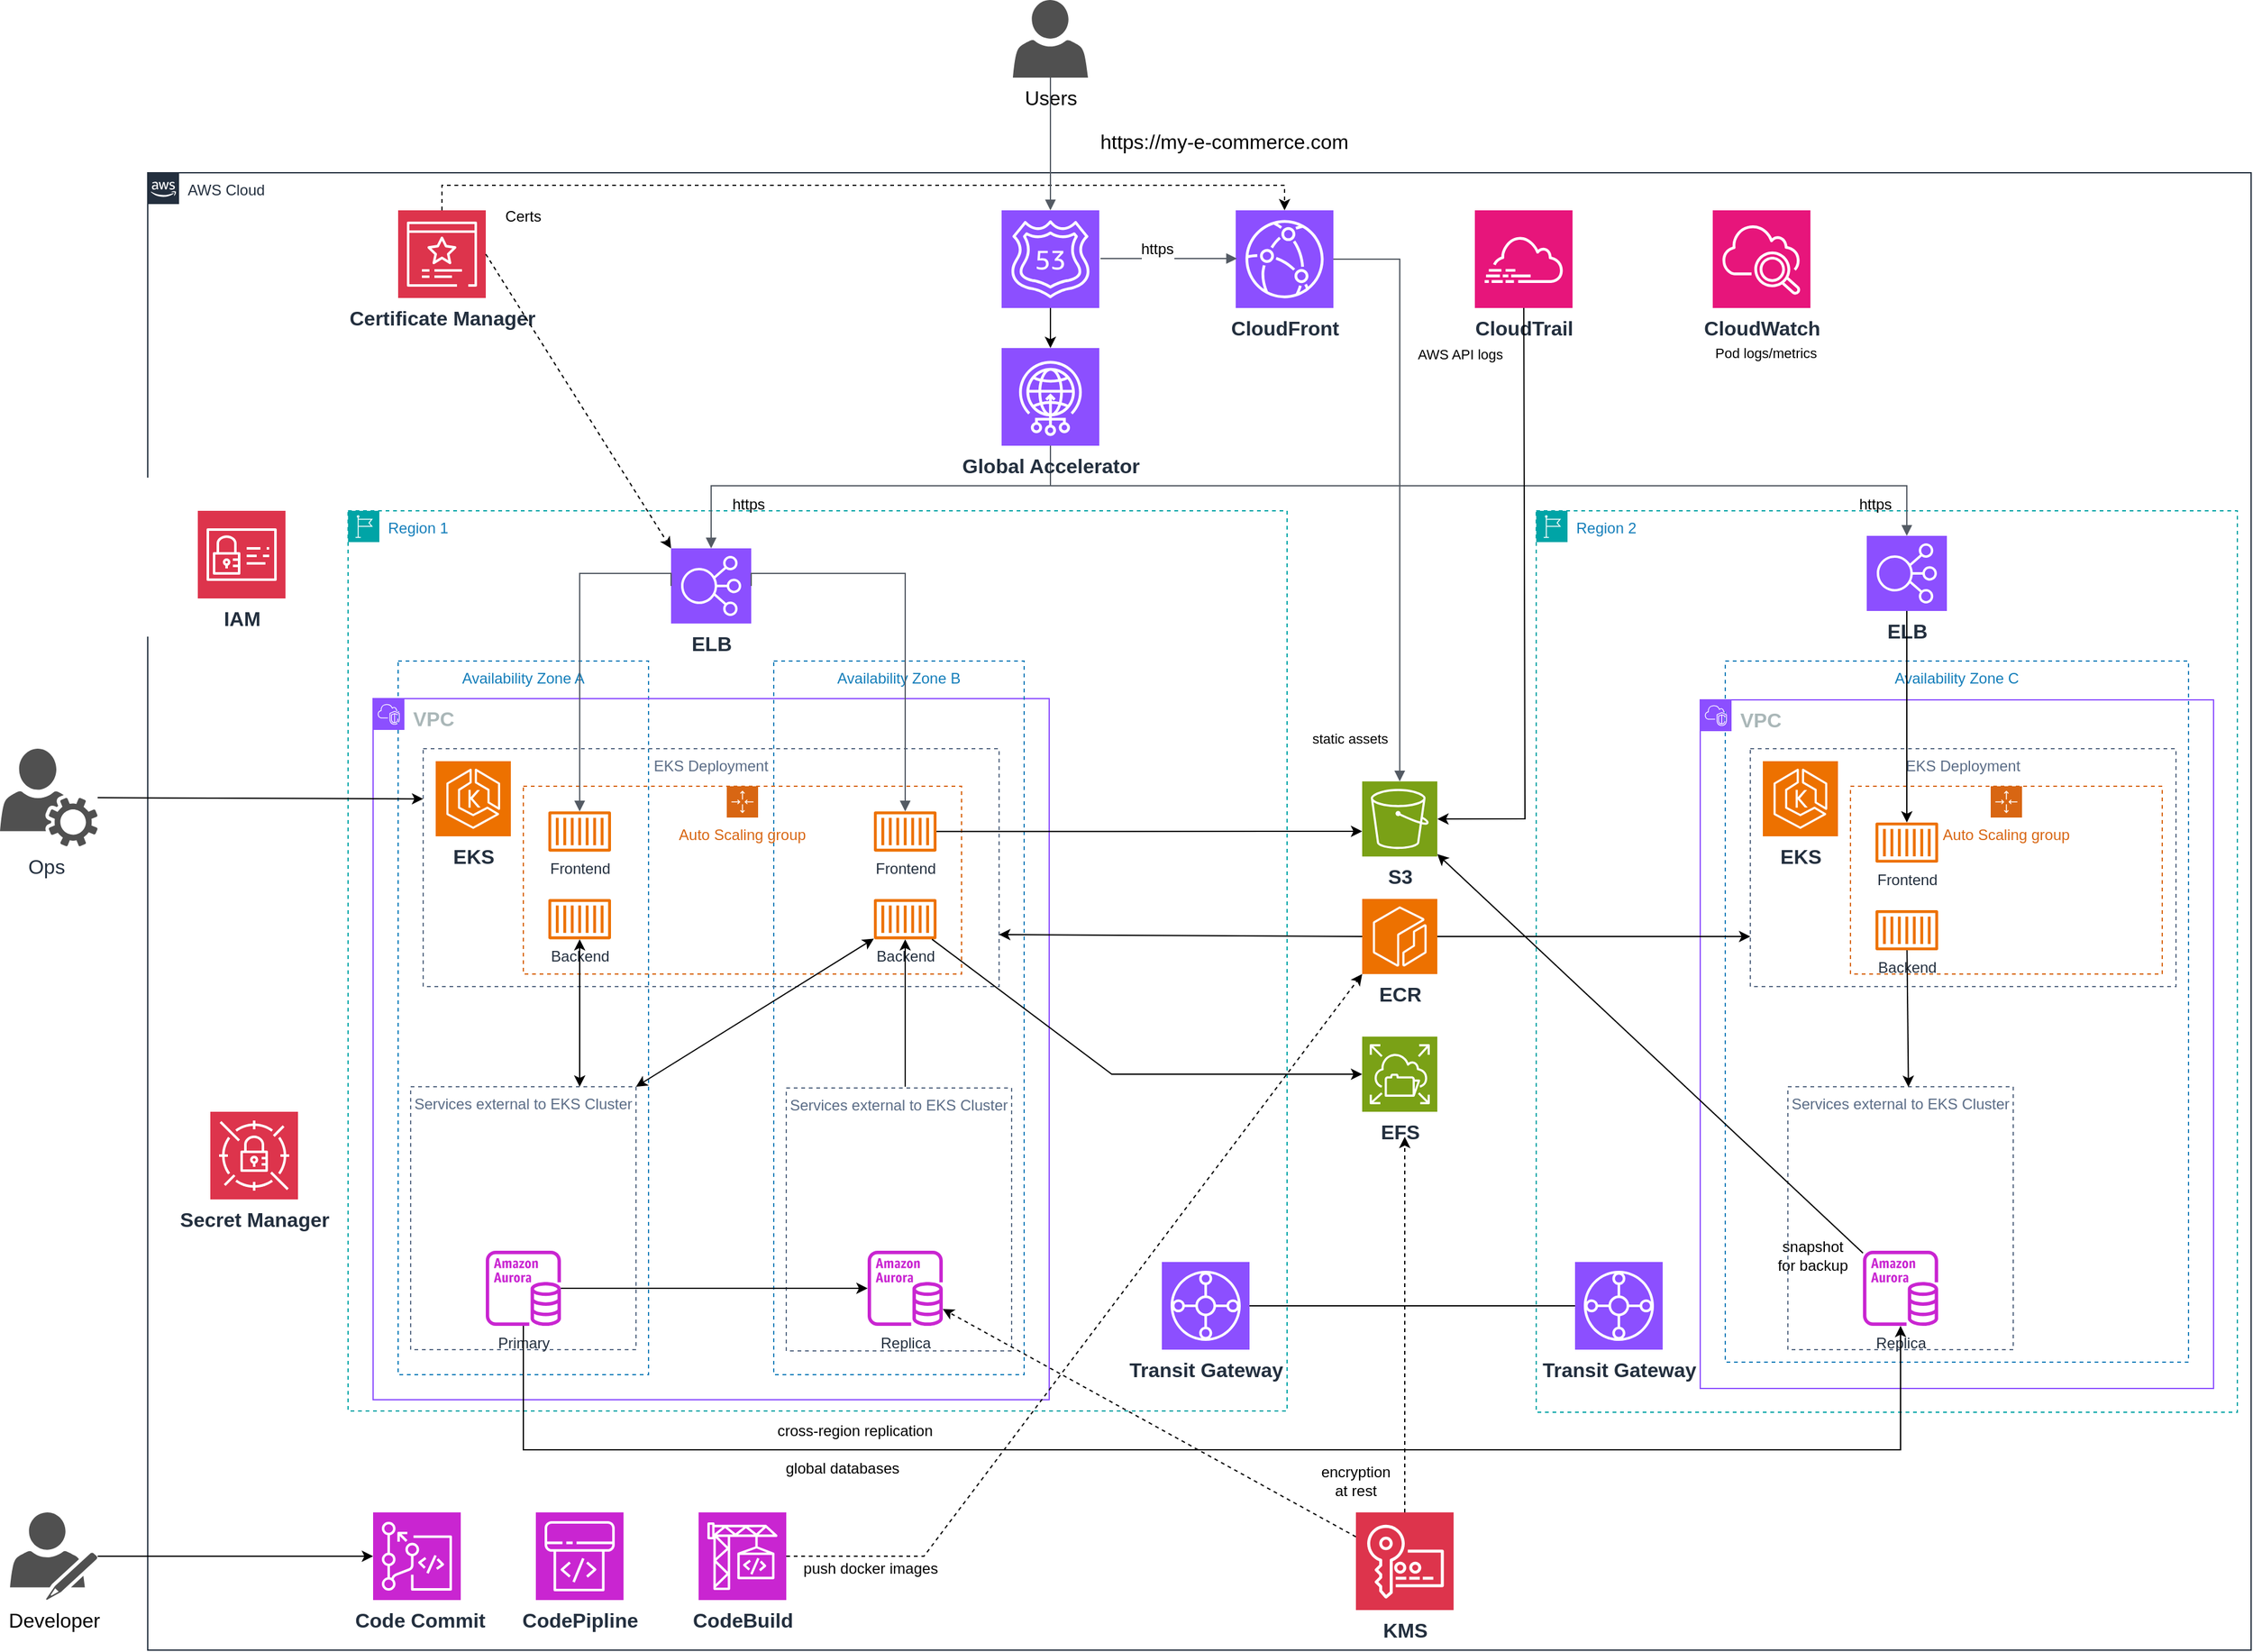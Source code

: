 <mxfile version="24.0.8" type="github">
  <diagram name="Page-1" id="U_VyFC0IIoApVUYbYKKy">
    <mxGraphModel dx="2021" dy="1869" grid="1" gridSize="10" guides="1" tooltips="1" connect="1" arrows="1" fold="1" page="1" pageScale="1" pageWidth="827" pageHeight="1169" math="0" shadow="0">
      <root>
        <mxCell id="0" />
        <mxCell id="1" parent="0" />
        <mxCell id="fe5Qr-7gx4YsJ2lYXN1b-1" value="AWS Cloud" style="points=[[0,0],[0.25,0],[0.5,0],[0.75,0],[1,0],[1,0.25],[1,0.5],[1,0.75],[1,1],[0.75,1],[0.5,1],[0.25,1],[0,1],[0,0.75],[0,0.5],[0,0.25]];outlineConnect=0;gradientColor=none;html=1;whiteSpace=wrap;fontSize=12;fontStyle=0;container=1;pointerEvents=0;collapsible=0;recursiveResize=0;shape=mxgraph.aws4.group;grIcon=mxgraph.aws4.group_aws_cloud_alt;strokeColor=#232F3E;fillColor=none;verticalAlign=top;align=left;spacingLeft=30;fontColor=#232F3E;dashed=0;" vertex="1" parent="1">
          <mxGeometry x="-100" y="-70" width="1680" height="1180" as="geometry" />
        </mxCell>
        <mxCell id="fe5Qr-7gx4YsJ2lYXN1b-2" value="&lt;font style=&quot;font-size: 16px;&quot;&gt;&lt;b&gt;IAM&lt;/b&gt;&lt;/font&gt;" style="sketch=0;points=[[0,0,0],[0.25,0,0],[0.5,0,0],[0.75,0,0],[1,0,0],[0,1,0],[0.25,1,0],[0.5,1,0],[0.75,1,0],[1,1,0],[0,0.25,0],[0,0.5,0],[0,0.75,0],[1,0.25,0],[1,0.5,0],[1,0.75,0]];outlineConnect=0;fontColor=#232F3E;fillColor=#DD344C;strokeColor=#ffffff;dashed=0;verticalLabelPosition=bottom;verticalAlign=top;align=center;html=1;fontSize=12;fontStyle=0;aspect=fixed;shape=mxgraph.aws4.resourceIcon;resIcon=mxgraph.aws4.identity_and_access_management;fontFamily=Helvetica;" vertex="1" parent="fe5Qr-7gx4YsJ2lYXN1b-1">
          <mxGeometry x="40" y="270" width="70" height="70" as="geometry" />
        </mxCell>
        <mxCell id="fe5Qr-7gx4YsJ2lYXN1b-3" value="Region 2" style="points=[[0,0],[0.25,0],[0.5,0],[0.75,0],[1,0],[1,0.25],[1,0.5],[1,0.75],[1,1],[0.75,1],[0.5,1],[0.25,1],[0,1],[0,0.75],[0,0.5],[0,0.25]];outlineConnect=0;gradientColor=none;html=1;whiteSpace=wrap;fontSize=12;fontStyle=0;container=1;pointerEvents=0;collapsible=0;recursiveResize=0;shape=mxgraph.aws4.group;grIcon=mxgraph.aws4.group_region;strokeColor=#00A4A6;fillColor=none;verticalAlign=top;align=left;spacingLeft=30;fontColor=#147EBA;dashed=1;" vertex="1" parent="fe5Qr-7gx4YsJ2lYXN1b-1">
          <mxGeometry x="1109" y="270" width="560" height="720" as="geometry" />
        </mxCell>
        <mxCell id="fe5Qr-7gx4YsJ2lYXN1b-4" value="&lt;font style=&quot;font-size: 16px;&quot;&gt;&lt;b&gt;ELB&lt;/b&gt;&lt;/font&gt;" style="sketch=0;points=[[0,0,0],[0.25,0,0],[0.5,0,0],[0.75,0,0],[1,0,0],[0,1,0],[0.25,1,0],[0.5,1,0],[0.75,1,0],[1,1,0],[0,0.25,0],[0,0.5,0],[0,0.75,0],[1,0.25,0],[1,0.5,0],[1,0.75,0]];outlineConnect=0;fontColor=#232F3E;fillColor=#8C4FFF;strokeColor=#ffffff;dashed=0;verticalLabelPosition=bottom;verticalAlign=top;align=center;html=1;fontSize=12;fontStyle=0;aspect=fixed;shape=mxgraph.aws4.resourceIcon;resIcon=mxgraph.aws4.elastic_load_balancing;" vertex="1" parent="fe5Qr-7gx4YsJ2lYXN1b-3">
          <mxGeometry x="264" y="20" width="64" height="60" as="geometry" />
        </mxCell>
        <mxCell id="fe5Qr-7gx4YsJ2lYXN1b-5" value="Availability Zone C" style="fillColor=none;strokeColor=#147EBA;dashed=1;verticalAlign=top;fontStyle=0;fontColor=#147EBA;whiteSpace=wrap;html=1;" vertex="1" parent="fe5Qr-7gx4YsJ2lYXN1b-3">
          <mxGeometry x="151" y="120" width="370" height="560" as="geometry" />
        </mxCell>
        <mxCell id="fe5Qr-7gx4YsJ2lYXN1b-6" value="&lt;font style=&quot;font-size: 16px;&quot;&gt;&lt;b&gt;VPC&lt;/b&gt;&lt;/font&gt;" style="points=[[0,0],[0.25,0],[0.5,0],[0.75,0],[1,0],[1,0.25],[1,0.5],[1,0.75],[1,1],[0.75,1],[0.5,1],[0.25,1],[0,1],[0,0.75],[0,0.5],[0,0.25]];outlineConnect=0;gradientColor=none;html=1;whiteSpace=wrap;fontSize=12;fontStyle=0;container=1;pointerEvents=0;collapsible=0;recursiveResize=0;shape=mxgraph.aws4.group;grIcon=mxgraph.aws4.group_vpc2;strokeColor=#8C4FFF;fillColor=none;verticalAlign=top;align=left;spacingLeft=30;fontColor=#AAB7B8;dashed=0;" vertex="1" parent="fe5Qr-7gx4YsJ2lYXN1b-3">
          <mxGeometry x="131" y="151" width="410" height="550" as="geometry" />
        </mxCell>
        <mxCell id="fe5Qr-7gx4YsJ2lYXN1b-7" value="EKS Deployment" style="fillColor=none;strokeColor=#5A6C86;dashed=1;verticalAlign=top;fontStyle=0;fontColor=#5A6C86;whiteSpace=wrap;html=1;" vertex="1" parent="fe5Qr-7gx4YsJ2lYXN1b-6">
          <mxGeometry x="40" y="39" width="340" height="190" as="geometry" />
        </mxCell>
        <mxCell id="fe5Qr-7gx4YsJ2lYXN1b-8" value="Frontend" style="sketch=0;outlineConnect=0;fontColor=#232F3E;gradientColor=none;fillColor=#ED7100;strokeColor=none;dashed=0;verticalLabelPosition=bottom;verticalAlign=top;align=center;html=1;fontSize=12;fontStyle=0;aspect=fixed;pointerEvents=1;shape=mxgraph.aws4.container_1;" vertex="1" parent="fe5Qr-7gx4YsJ2lYXN1b-6">
          <mxGeometry x="140" y="97.86" width="50" height="32.29" as="geometry" />
        </mxCell>
        <mxCell id="fe5Qr-7gx4YsJ2lYXN1b-9" value="Backend" style="sketch=0;outlineConnect=0;fontColor=#232F3E;gradientColor=none;fillColor=#ED7100;strokeColor=none;dashed=0;verticalLabelPosition=bottom;verticalAlign=top;align=center;html=1;fontSize=12;fontStyle=0;aspect=fixed;pointerEvents=1;shape=mxgraph.aws4.container_1;" vertex="1" parent="fe5Qr-7gx4YsJ2lYXN1b-6">
          <mxGeometry x="140" y="167.86" width="50" height="32.29" as="geometry" />
        </mxCell>
        <mxCell id="fe5Qr-7gx4YsJ2lYXN1b-10" value="Auto Scaling group" style="points=[[0,0],[0.25,0],[0.5,0],[0.75,0],[1,0],[1,0.25],[1,0.5],[1,0.75],[1,1],[0.75,1],[0.5,1],[0.25,1],[0,1],[0,0.75],[0,0.5],[0,0.25]];outlineConnect=0;gradientColor=none;html=1;whiteSpace=wrap;fontSize=12;fontStyle=0;container=1;pointerEvents=0;collapsible=0;recursiveResize=0;shape=mxgraph.aws4.groupCenter;grIcon=mxgraph.aws4.group_auto_scaling_group;grStroke=1;strokeColor=#D86613;fillColor=none;verticalAlign=top;align=center;fontColor=#D86613;dashed=1;spacingTop=25;" vertex="1" parent="fe5Qr-7gx4YsJ2lYXN1b-3">
          <mxGeometry x="251" y="220" width="249" height="150" as="geometry" />
        </mxCell>
        <mxCell id="fe5Qr-7gx4YsJ2lYXN1b-11" value="snapshot for backup" style="text;html=1;align=center;verticalAlign=middle;whiteSpace=wrap;rounded=0;" vertex="1" parent="fe5Qr-7gx4YsJ2lYXN1b-3">
          <mxGeometry x="191" y="580" width="60" height="30" as="geometry" />
        </mxCell>
        <mxCell id="fe5Qr-7gx4YsJ2lYXN1b-12" value="Services external to EKS Cluster" style="fillColor=none;strokeColor=#5A6C86;dashed=1;verticalAlign=top;fontStyle=0;fontColor=#5A6C86;whiteSpace=wrap;html=1;" vertex="1" parent="fe5Qr-7gx4YsJ2lYXN1b-3">
          <mxGeometry x="201" y="460" width="180" height="210" as="geometry" />
        </mxCell>
        <mxCell id="fe5Qr-7gx4YsJ2lYXN1b-13" value="Replica" style="sketch=0;outlineConnect=0;fontColor=#232F3E;gradientColor=none;fillColor=#C925D1;strokeColor=none;dashed=0;verticalLabelPosition=bottom;verticalAlign=top;align=center;html=1;fontSize=12;fontStyle=0;aspect=fixed;pointerEvents=1;shape=mxgraph.aws4.aurora_instance;" vertex="1" parent="fe5Qr-7gx4YsJ2lYXN1b-3">
          <mxGeometry x="261" y="591" width="60" height="60" as="geometry" />
        </mxCell>
        <mxCell id="fe5Qr-7gx4YsJ2lYXN1b-15" value="&lt;font style=&quot;font-size: 16px;&quot;&gt;&lt;b&gt;EKS&lt;/b&gt;&lt;/font&gt;" style="sketch=0;points=[[0,0,0],[0.25,0,0],[0.5,0,0],[0.75,0,0],[1,0,0],[0,1,0],[0.25,1,0],[0.5,1,0],[0.75,1,0],[1,1,0],[0,0.25,0],[0,0.5,0],[0,0.75,0],[1,0.25,0],[1,0.5,0],[1,0.75,0]];outlineConnect=0;fontColor=#232F3E;fillColor=#ED7100;strokeColor=#ffffff;dashed=0;verticalLabelPosition=bottom;verticalAlign=top;align=center;html=1;fontSize=12;fontStyle=0;aspect=fixed;shape=mxgraph.aws4.resourceIcon;resIcon=mxgraph.aws4.eks;" vertex="1" parent="fe5Qr-7gx4YsJ2lYXN1b-3">
          <mxGeometry x="181" y="200" width="60" height="60" as="geometry" />
        </mxCell>
        <mxCell id="fe5Qr-7gx4YsJ2lYXN1b-16" value="" style="endArrow=classic;html=1;rounded=0;entryX=0.535;entryY=0.001;entryDx=0;entryDy=0;entryPerimeter=0;" edge="1" parent="fe5Qr-7gx4YsJ2lYXN1b-3" source="fe5Qr-7gx4YsJ2lYXN1b-9" target="fe5Qr-7gx4YsJ2lYXN1b-12">
          <mxGeometry width="50" height="50" relative="1" as="geometry">
            <mxPoint x="291" y="530" as="sourcePoint" />
            <mxPoint x="306" y="500" as="targetPoint" />
          </mxGeometry>
        </mxCell>
        <mxCell id="fe5Qr-7gx4YsJ2lYXN1b-17" value="" style="endArrow=classic;html=1;rounded=0;" edge="1" parent="fe5Qr-7gx4YsJ2lYXN1b-3" source="fe5Qr-7gx4YsJ2lYXN1b-4" target="fe5Qr-7gx4YsJ2lYXN1b-8">
          <mxGeometry width="50" height="50" relative="1" as="geometry">
            <mxPoint x="306" y="140" as="sourcePoint" />
            <mxPoint x="461" y="280" as="targetPoint" />
          </mxGeometry>
        </mxCell>
        <mxCell id="fe5Qr-7gx4YsJ2lYXN1b-18" value="&lt;font style=&quot;font-size: 16px;&quot;&gt;&lt;b&gt;Transit Gateway&lt;/b&gt;&lt;/font&gt;" style="sketch=0;points=[[0,0,0],[0.25,0,0],[0.5,0,0],[0.75,0,0],[1,0,0],[0,1,0],[0.25,1,0],[0.5,1,0],[0.75,1,0],[1,1,0],[0,0.25,0],[0,0.5,0],[0,0.75,0],[1,0.25,0],[1,0.5,0],[1,0.75,0]];outlineConnect=0;fontColor=#232F3E;fillColor=#8C4FFF;strokeColor=#ffffff;dashed=0;verticalLabelPosition=bottom;verticalAlign=top;align=center;html=1;fontSize=12;fontStyle=0;aspect=fixed;shape=mxgraph.aws4.resourceIcon;resIcon=mxgraph.aws4.transit_gateway;" vertex="1" parent="fe5Qr-7gx4YsJ2lYXN1b-3">
          <mxGeometry x="31" y="600" width="70" height="70" as="geometry" />
        </mxCell>
        <mxCell id="fe5Qr-7gx4YsJ2lYXN1b-19" value="&lt;font style=&quot;font-size: 16px;&quot;&gt;&lt;b&gt;Secret Manager&lt;/b&gt;&lt;/font&gt;" style="sketch=0;points=[[0,0,0],[0.25,0,0],[0.5,0,0],[0.75,0,0],[1,0,0],[0,1,0],[0.25,1,0],[0.5,1,0],[0.75,1,0],[1,1,0],[0,0.25,0],[0,0.5,0],[0,0.75,0],[1,0.25,0],[1,0.5,0],[1,0.75,0]];outlineConnect=0;fontColor=#232F3E;fillColor=#DD344C;strokeColor=#ffffff;dashed=0;verticalLabelPosition=bottom;verticalAlign=top;align=center;html=1;fontSize=12;fontStyle=0;aspect=fixed;shape=mxgraph.aws4.resourceIcon;resIcon=mxgraph.aws4.secrets_manager;" vertex="1" parent="fe5Qr-7gx4YsJ2lYXN1b-1">
          <mxGeometry x="50" y="750" width="70" height="70" as="geometry" />
        </mxCell>
        <mxCell id="fe5Qr-7gx4YsJ2lYXN1b-20" value="Region 1" style="points=[[0,0],[0.25,0],[0.5,0],[0.75,0],[1,0],[1,0.25],[1,0.5],[1,0.75],[1,1],[0.75,1],[0.5,1],[0.25,1],[0,1],[0,0.75],[0,0.5],[0,0.25]];outlineConnect=0;gradientColor=none;html=1;whiteSpace=wrap;fontSize=12;fontStyle=0;container=1;pointerEvents=0;collapsible=0;recursiveResize=0;shape=mxgraph.aws4.group;grIcon=mxgraph.aws4.group_region;strokeColor=#00A4A6;fillColor=none;verticalAlign=top;align=left;spacingLeft=30;fontColor=#147EBA;dashed=1;" vertex="1" parent="fe5Qr-7gx4YsJ2lYXN1b-1">
          <mxGeometry x="160" y="270" width="750" height="719" as="geometry" />
        </mxCell>
        <mxCell id="fe5Qr-7gx4YsJ2lYXN1b-21" value="Availability Zone A" style="fillColor=none;strokeColor=#147EBA;dashed=1;verticalAlign=top;fontStyle=0;fontColor=#147EBA;whiteSpace=wrap;html=1;" vertex="1" parent="fe5Qr-7gx4YsJ2lYXN1b-20">
          <mxGeometry x="40" y="120" width="200" height="570" as="geometry" />
        </mxCell>
        <mxCell id="fe5Qr-7gx4YsJ2lYXN1b-22" value="&lt;font style=&quot;font-size: 16px;&quot;&gt;&lt;b&gt;VPC&lt;/b&gt;&lt;/font&gt;" style="points=[[0,0],[0.25,0],[0.5,0],[0.75,0],[1,0],[1,0.25],[1,0.5],[1,0.75],[1,1],[0.75,1],[0.5,1],[0.25,1],[0,1],[0,0.75],[0,0.5],[0,0.25]];outlineConnect=0;gradientColor=none;html=1;whiteSpace=wrap;fontSize=12;fontStyle=0;container=1;pointerEvents=0;collapsible=0;recursiveResize=0;shape=mxgraph.aws4.group;grIcon=mxgraph.aws4.group_vpc2;strokeColor=#8C4FFF;fillColor=none;verticalAlign=top;align=left;spacingLeft=30;fontColor=#AAB7B8;dashed=0;" vertex="1" parent="fe5Qr-7gx4YsJ2lYXN1b-20">
          <mxGeometry x="20" y="150" width="540" height="560" as="geometry" />
        </mxCell>
        <mxCell id="fe5Qr-7gx4YsJ2lYXN1b-23" value="Availability Zone B" style="fillColor=none;strokeColor=#147EBA;dashed=1;verticalAlign=top;fontStyle=0;fontColor=#147EBA;whiteSpace=wrap;html=1;" vertex="1" parent="fe5Qr-7gx4YsJ2lYXN1b-22">
          <mxGeometry x="320" y="-30" width="200" height="570" as="geometry" />
        </mxCell>
        <mxCell id="fe5Qr-7gx4YsJ2lYXN1b-24" value="EKS Deployment" style="fillColor=none;strokeColor=#5A6C86;dashed=1;verticalAlign=top;fontStyle=0;fontColor=#5A6C86;whiteSpace=wrap;html=1;" vertex="1" parent="fe5Qr-7gx4YsJ2lYXN1b-22">
          <mxGeometry x="40" y="40" width="460" height="190" as="geometry" />
        </mxCell>
        <mxCell id="fe5Qr-7gx4YsJ2lYXN1b-25" value="&lt;font style=&quot;font-size: 16px;&quot;&gt;&lt;b&gt;EKS&lt;/b&gt;&lt;/font&gt;" style="sketch=0;points=[[0,0,0],[0.25,0,0],[0.5,0,0],[0.75,0,0],[1,0,0],[0,1,0],[0.25,1,0],[0.5,1,0],[0.75,1,0],[1,1,0],[0,0.25,0],[0,0.5,0],[0,0.75,0],[1,0.25,0],[1,0.5,0],[1,0.75,0]];outlineConnect=0;fontColor=#232F3E;fillColor=#ED7100;strokeColor=#ffffff;dashed=0;verticalLabelPosition=bottom;verticalAlign=top;align=center;html=1;fontSize=12;fontStyle=0;aspect=fixed;shape=mxgraph.aws4.resourceIcon;resIcon=mxgraph.aws4.eks;" vertex="1" parent="fe5Qr-7gx4YsJ2lYXN1b-22">
          <mxGeometry x="50" y="50" width="60" height="60" as="geometry" />
        </mxCell>
        <mxCell id="fe5Qr-7gx4YsJ2lYXN1b-26" value="Auto Scaling group" style="points=[[0,0],[0.25,0],[0.5,0],[0.75,0],[1,0],[1,0.25],[1,0.5],[1,0.75],[1,1],[0.75,1],[0.5,1],[0.25,1],[0,1],[0,0.75],[0,0.5],[0,0.25]];outlineConnect=0;gradientColor=none;html=1;whiteSpace=wrap;fontSize=12;fontStyle=0;container=1;pointerEvents=0;collapsible=0;recursiveResize=0;shape=mxgraph.aws4.groupCenter;grIcon=mxgraph.aws4.group_auto_scaling_group;grStroke=1;strokeColor=#D86613;fillColor=none;verticalAlign=top;align=center;fontColor=#D86613;dashed=1;spacingTop=25;" vertex="1" parent="fe5Qr-7gx4YsJ2lYXN1b-22">
          <mxGeometry x="120" y="70" width="350" height="150" as="geometry" />
        </mxCell>
        <mxCell id="fe5Qr-7gx4YsJ2lYXN1b-27" value="Frontend" style="sketch=0;outlineConnect=0;fontColor=#232F3E;gradientColor=none;fillColor=#ED7100;strokeColor=none;dashed=0;verticalLabelPosition=bottom;verticalAlign=top;align=center;html=1;fontSize=12;fontStyle=0;aspect=fixed;pointerEvents=1;shape=mxgraph.aws4.container_1;" vertex="1" parent="fe5Qr-7gx4YsJ2lYXN1b-22">
          <mxGeometry x="140" y="90" width="50" height="32.29" as="geometry" />
        </mxCell>
        <mxCell id="fe5Qr-7gx4YsJ2lYXN1b-28" value="Backend" style="sketch=0;outlineConnect=0;fontColor=#232F3E;gradientColor=none;fillColor=#ED7100;strokeColor=none;dashed=0;verticalLabelPosition=bottom;verticalAlign=top;align=center;html=1;fontSize=12;fontStyle=0;aspect=fixed;pointerEvents=1;shape=mxgraph.aws4.container_1;" vertex="1" parent="fe5Qr-7gx4YsJ2lYXN1b-22">
          <mxGeometry x="140" y="160" width="50" height="32.29" as="geometry" />
        </mxCell>
        <mxCell id="fe5Qr-7gx4YsJ2lYXN1b-29" value="Frontend" style="sketch=0;outlineConnect=0;fontColor=#232F3E;gradientColor=none;fillColor=#ED7100;strokeColor=none;dashed=0;verticalLabelPosition=bottom;verticalAlign=top;align=center;html=1;fontSize=12;fontStyle=0;aspect=fixed;pointerEvents=1;shape=mxgraph.aws4.container_1;" vertex="1" parent="fe5Qr-7gx4YsJ2lYXN1b-22">
          <mxGeometry x="400" y="90" width="50" height="32.29" as="geometry" />
        </mxCell>
        <mxCell id="fe5Qr-7gx4YsJ2lYXN1b-30" value="Backend" style="sketch=0;outlineConnect=0;fontColor=#232F3E;gradientColor=none;fillColor=#ED7100;strokeColor=none;dashed=0;verticalLabelPosition=bottom;verticalAlign=top;align=center;html=1;fontSize=12;fontStyle=0;aspect=fixed;pointerEvents=1;shape=mxgraph.aws4.container_1;" vertex="1" parent="fe5Qr-7gx4YsJ2lYXN1b-22">
          <mxGeometry x="400" y="160" width="50" height="32.29" as="geometry" />
        </mxCell>
        <mxCell id="fe5Qr-7gx4YsJ2lYXN1b-31" value="Services external to EKS Cluster" style="fillColor=none;strokeColor=#5A6C86;dashed=1;verticalAlign=top;fontStyle=0;fontColor=#5A6C86;whiteSpace=wrap;html=1;" vertex="1" parent="fe5Qr-7gx4YsJ2lYXN1b-22">
          <mxGeometry x="330" y="311" width="180" height="210" as="geometry" />
        </mxCell>
        <mxCell id="fe5Qr-7gx4YsJ2lYXN1b-32" value="Replica" style="sketch=0;outlineConnect=0;fontColor=#232F3E;gradientColor=none;fillColor=#C925D1;strokeColor=none;dashed=0;verticalLabelPosition=bottom;verticalAlign=top;align=center;html=1;fontSize=12;fontStyle=0;aspect=fixed;pointerEvents=1;shape=mxgraph.aws4.aurora_instance;" vertex="1" parent="fe5Qr-7gx4YsJ2lYXN1b-22">
          <mxGeometry x="395" y="441" width="60" height="60" as="geometry" />
        </mxCell>
        <mxCell id="fe5Qr-7gx4YsJ2lYXN1b-34" value="" style="endArrow=none;html=1;rounded=0;startArrow=classic;startFill=1;endFill=0;" edge="1" parent="fe5Qr-7gx4YsJ2lYXN1b-22" source="fe5Qr-7gx4YsJ2lYXN1b-30">
          <mxGeometry width="50" height="50" relative="1" as="geometry">
            <mxPoint x="360" y="320" as="sourcePoint" />
            <mxPoint x="425" y="310" as="targetPoint" />
          </mxGeometry>
        </mxCell>
        <mxCell id="fe5Qr-7gx4YsJ2lYXN1b-35" value="Services external to EKS Cluster" style="fillColor=none;strokeColor=#5A6C86;dashed=1;verticalAlign=top;fontStyle=0;fontColor=#5A6C86;whiteSpace=wrap;html=1;" vertex="1" parent="fe5Qr-7gx4YsJ2lYXN1b-20">
          <mxGeometry x="50" y="460" width="180" height="210" as="geometry" />
        </mxCell>
        <mxCell id="fe5Qr-7gx4YsJ2lYXN1b-36" value="&lt;font style=&quot;font-size: 16px;&quot;&gt;&lt;b&gt;ELB&lt;/b&gt;&lt;/font&gt;" style="sketch=0;points=[[0,0,0],[0.25,0,0],[0.5,0,0],[0.75,0,0],[1,0,0],[0,1,0],[0.25,1,0],[0.5,1,0],[0.75,1,0],[1,1,0],[0,0.25,0],[0,0.5,0],[0,0.75,0],[1,0.25,0],[1,0.5,0],[1,0.75,0]];outlineConnect=0;fontColor=#232F3E;fillColor=#8C4FFF;strokeColor=#ffffff;dashed=0;verticalLabelPosition=bottom;verticalAlign=top;align=center;html=1;fontSize=12;fontStyle=0;aspect=fixed;shape=mxgraph.aws4.resourceIcon;resIcon=mxgraph.aws4.elastic_load_balancing;" vertex="1" parent="fe5Qr-7gx4YsJ2lYXN1b-20">
          <mxGeometry x="258" y="30" width="64" height="60" as="geometry" />
        </mxCell>
        <mxCell id="fe5Qr-7gx4YsJ2lYXN1b-37" value="" style="edgeStyle=orthogonalEdgeStyle;html=1;endArrow=none;elbow=vertical;startArrow=block;startFill=1;strokeColor=#545B64;rounded=0;entryX=0;entryY=0.5;entryDx=0;entryDy=0;entryPerimeter=0;" edge="1" parent="fe5Qr-7gx4YsJ2lYXN1b-20" source="fe5Qr-7gx4YsJ2lYXN1b-27" target="fe5Qr-7gx4YsJ2lYXN1b-36">
          <mxGeometry width="100" relative="1" as="geometry">
            <mxPoint x="240" y="221" as="sourcePoint" />
            <mxPoint x="340" y="221" as="targetPoint" />
            <Array as="points">
              <mxPoint x="185" y="50" />
            </Array>
          </mxGeometry>
        </mxCell>
        <mxCell id="fe5Qr-7gx4YsJ2lYXN1b-38" value="" style="edgeStyle=orthogonalEdgeStyle;html=1;endArrow=none;elbow=vertical;startArrow=block;startFill=1;strokeColor=#545B64;rounded=0;entryX=1;entryY=0.5;entryDx=0;entryDy=0;entryPerimeter=0;" edge="1" parent="fe5Qr-7gx4YsJ2lYXN1b-20" source="fe5Qr-7gx4YsJ2lYXN1b-29" target="fe5Qr-7gx4YsJ2lYXN1b-36">
          <mxGeometry width="100" relative="1" as="geometry">
            <mxPoint x="195" y="260" as="sourcePoint" />
            <mxPoint x="268" y="70" as="targetPoint" />
            <Array as="points">
              <mxPoint x="445" y="50" />
            </Array>
          </mxGeometry>
        </mxCell>
        <mxCell id="fe5Qr-7gx4YsJ2lYXN1b-39" value="Primary" style="sketch=0;outlineConnect=0;fontColor=#232F3E;gradientColor=none;fillColor=#C925D1;strokeColor=none;dashed=0;verticalLabelPosition=bottom;verticalAlign=top;align=center;html=1;fontSize=12;fontStyle=0;aspect=fixed;pointerEvents=1;shape=mxgraph.aws4.aurora_instance;" vertex="1" parent="fe5Qr-7gx4YsJ2lYXN1b-20">
          <mxGeometry x="110" y="591" width="60" height="60" as="geometry" />
        </mxCell>
        <mxCell id="fe5Qr-7gx4YsJ2lYXN1b-41" value="" style="endArrow=classic;html=1;rounded=0;" edge="1" parent="fe5Qr-7gx4YsJ2lYXN1b-20" source="fe5Qr-7gx4YsJ2lYXN1b-39" target="fe5Qr-7gx4YsJ2lYXN1b-32">
          <mxGeometry width="50" height="50" relative="1" as="geometry">
            <mxPoint x="270" y="800" as="sourcePoint" />
            <mxPoint x="320" y="750" as="targetPoint" />
          </mxGeometry>
        </mxCell>
        <mxCell id="fe5Qr-7gx4YsJ2lYXN1b-44" value="&lt;font style=&quot;font-size: 16px;&quot;&gt;&lt;b&gt;Transit Gateway&lt;/b&gt;&lt;/font&gt;" style="sketch=0;points=[[0,0,0],[0.25,0,0],[0.5,0,0],[0.75,0,0],[1,0,0],[0,1,0],[0.25,1,0],[0.5,1,0],[0.75,1,0],[1,1,0],[0,0.25,0],[0,0.5,0],[0,0.75,0],[1,0.25,0],[1,0.5,0],[1,0.75,0]];outlineConnect=0;fontColor=#232F3E;fillColor=#8C4FFF;strokeColor=#ffffff;dashed=0;verticalLabelPosition=bottom;verticalAlign=top;align=center;html=1;fontSize=12;fontStyle=0;aspect=fixed;shape=mxgraph.aws4.resourceIcon;resIcon=mxgraph.aws4.transit_gateway;" vertex="1" parent="fe5Qr-7gx4YsJ2lYXN1b-20">
          <mxGeometry x="650" y="600" width="70" height="70" as="geometry" />
        </mxCell>
        <mxCell id="fe5Qr-7gx4YsJ2lYXN1b-45" value="" style="endArrow=classic;html=1;rounded=0;entryX=0.75;entryY=0;entryDx=0;entryDy=0;startArrow=classic;startFill=1;" edge="1" parent="fe5Qr-7gx4YsJ2lYXN1b-20" source="fe5Qr-7gx4YsJ2lYXN1b-28" target="fe5Qr-7gx4YsJ2lYXN1b-35">
          <mxGeometry width="50" height="50" relative="1" as="geometry">
            <mxPoint x="250" y="480" as="sourcePoint" />
            <mxPoint x="300" y="430" as="targetPoint" />
          </mxGeometry>
        </mxCell>
        <mxCell id="fe5Qr-7gx4YsJ2lYXN1b-47" value="" style="endArrow=classic;html=1;rounded=0;entryX=1;entryY=0;entryDx=0;entryDy=0;startArrow=classic;startFill=1;" edge="1" parent="fe5Qr-7gx4YsJ2lYXN1b-20" source="fe5Qr-7gx4YsJ2lYXN1b-30" target="fe5Qr-7gx4YsJ2lYXN1b-35">
          <mxGeometry width="50" height="50" relative="1" as="geometry">
            <mxPoint x="270" y="342" as="sourcePoint" />
            <mxPoint x="270" y="460" as="targetPoint" />
          </mxGeometry>
        </mxCell>
        <mxCell id="fe5Qr-7gx4YsJ2lYXN1b-48" value="" style="sketch=0;points=[[0,0,0],[0.25,0,0],[0.5,0,0],[0.75,0,0],[1,0,0],[0,1,0],[0.25,1,0],[0.5,1,0],[0.75,1,0],[1,1,0],[0,0.25,0],[0,0.5,0],[0,0.75,0],[1,0.25,0],[1,0.5,0],[1,0.75,0]];outlineConnect=0;fontColor=#232F3E;fillColor=#8C4FFF;strokeColor=#ffffff;dashed=0;verticalLabelPosition=bottom;verticalAlign=top;align=center;html=1;fontSize=12;fontStyle=0;aspect=fixed;shape=mxgraph.aws4.resourceIcon;resIcon=mxgraph.aws4.route_53;" vertex="1" parent="fe5Qr-7gx4YsJ2lYXN1b-1">
          <mxGeometry x="682" y="30" width="78" height="78" as="geometry" />
        </mxCell>
        <mxCell id="fe5Qr-7gx4YsJ2lYXN1b-49" value="&lt;b style=&quot;font-size: 16px; background-color: initial;&quot;&gt;CloudFront&lt;/b&gt;" style="sketch=0;points=[[0,0,0],[0.25,0,0],[0.5,0,0],[0.75,0,0],[1,0,0],[0,1,0],[0.25,1,0],[0.5,1,0],[0.75,1,0],[1,1,0],[0,0.25,0],[0,0.5,0],[0,0.75,0],[1,0.25,0],[1,0.5,0],[1,0.75,0]];outlineConnect=0;fontColor=#232F3E;fillColor=#8C4FFF;strokeColor=#ffffff;dashed=0;verticalLabelPosition=bottom;verticalAlign=top;align=center;html=1;fontSize=12;fontStyle=0;aspect=fixed;shape=mxgraph.aws4.resourceIcon;resIcon=mxgraph.aws4.cloudfront;" vertex="1" parent="fe5Qr-7gx4YsJ2lYXN1b-1">
          <mxGeometry x="869" y="30" width="78" height="78" as="geometry" />
        </mxCell>
        <mxCell id="fe5Qr-7gx4YsJ2lYXN1b-50" value="&lt;font style=&quot;font-size: 16px;&quot;&gt;&lt;b&gt;CloudWatch&lt;/b&gt;&lt;/font&gt;" style="sketch=0;points=[[0,0,0],[0.25,0,0],[0.5,0,0],[0.75,0,0],[1,0,0],[0,1,0],[0.25,1,0],[0.5,1,0],[0.75,1,0],[1,1,0],[0,0.25,0],[0,0.5,0],[0,0.75,0],[1,0.25,0],[1,0.5,0],[1,0.75,0]];points=[[0,0,0],[0.25,0,0],[0.5,0,0],[0.75,0,0],[1,0,0],[0,1,0],[0.25,1,0],[0.5,1,0],[0.75,1,0],[1,1,0],[0,0.25,0],[0,0.5,0],[0,0.75,0],[1,0.25,0],[1,0.5,0],[1,0.75,0]];outlineConnect=0;fontColor=#232F3E;fillColor=#E7157B;strokeColor=#ffffff;dashed=0;verticalLabelPosition=bottom;verticalAlign=top;align=center;html=1;fontSize=12;fontStyle=0;aspect=fixed;shape=mxgraph.aws4.resourceIcon;resIcon=mxgraph.aws4.cloudwatch_2;" vertex="1" parent="fe5Qr-7gx4YsJ2lYXN1b-1">
          <mxGeometry x="1250" y="30" width="78" height="78" as="geometry" />
        </mxCell>
        <mxCell id="fe5Qr-7gx4YsJ2lYXN1b-51" value="&lt;font style=&quot;font-size: 16px;&quot;&gt;&lt;b&gt;CloudTrail&lt;/b&gt;&lt;/font&gt;" style="sketch=0;points=[[0,0,0],[0.25,0,0],[0.5,0,0],[0.75,0,0],[1,0,0],[0,1,0],[0.25,1,0],[0.5,1,0],[0.75,1,0],[1,1,0],[0,0.25,0],[0,0.5,0],[0,0.75,0],[1,0.25,0],[1,0.5,0],[1,0.75,0]];points=[[0,0,0],[0.25,0,0],[0.5,0,0],[0.75,0,0],[1,0,0],[0,1,0],[0.25,1,0],[0.5,1,0],[0.75,1,0],[1,1,0],[0,0.25,0],[0,0.5,0],[0,0.75,0],[1,0.25,0],[1,0.5,0],[1,0.75,0]];outlineConnect=0;fontColor=#232F3E;fillColor=#E7157B;strokeColor=#ffffff;dashed=0;verticalLabelPosition=bottom;verticalAlign=top;align=center;html=1;fontSize=12;fontStyle=0;aspect=fixed;shape=mxgraph.aws4.resourceIcon;resIcon=mxgraph.aws4.cloudtrail;" vertex="1" parent="fe5Qr-7gx4YsJ2lYXN1b-1">
          <mxGeometry x="1060" y="30" width="78" height="78" as="geometry" />
        </mxCell>
        <mxCell id="fe5Qr-7gx4YsJ2lYXN1b-52" value="&lt;font style=&quot;font-size: 16px;&quot;&gt;&lt;b&gt;S3&lt;/b&gt;&lt;/font&gt;" style="sketch=0;points=[[0,0,0],[0.25,0,0],[0.5,0,0],[0.75,0,0],[1,0,0],[0,1,0],[0.25,1,0],[0.5,1,0],[0.75,1,0],[1,1,0],[0,0.25,0],[0,0.5,0],[0,0.75,0],[1,0.25,0],[1,0.5,0],[1,0.75,0]];outlineConnect=0;fontColor=#232F3E;fillColor=#7AA116;strokeColor=#ffffff;dashed=0;verticalLabelPosition=bottom;verticalAlign=top;align=center;html=1;fontSize=12;fontStyle=0;aspect=fixed;shape=mxgraph.aws4.resourceIcon;resIcon=mxgraph.aws4.s3;" vertex="1" parent="fe5Qr-7gx4YsJ2lYXN1b-1">
          <mxGeometry x="970" y="486.14" width="60" height="60" as="geometry" />
        </mxCell>
        <mxCell id="fe5Qr-7gx4YsJ2lYXN1b-53" value="" style="edgeStyle=orthogonalEdgeStyle;html=1;endArrow=none;elbow=vertical;startArrow=block;startFill=1;strokeColor=#545B64;rounded=0;entryX=1;entryY=0.5;entryDx=0;entryDy=0;entryPerimeter=0;" edge="1" parent="fe5Qr-7gx4YsJ2lYXN1b-1">
          <mxGeometry width="100" relative="1" as="geometry">
            <mxPoint x="870" y="68.5" as="sourcePoint" />
            <mxPoint x="761" y="68.5" as="targetPoint" />
          </mxGeometry>
        </mxCell>
        <mxCell id="fe5Qr-7gx4YsJ2lYXN1b-54" value="&lt;span style=&quot;font-size: 12px; text-wrap: wrap; background-color: rgb(251, 251, 251);&quot;&gt;https&lt;/span&gt;" style="edgeLabel;html=1;align=center;verticalAlign=middle;resizable=0;points=[];" vertex="1" connectable="0" parent="fe5Qr-7gx4YsJ2lYXN1b-53">
          <mxGeometry x="0.174" y="-4" relative="1" as="geometry">
            <mxPoint y="-4" as="offset" />
          </mxGeometry>
        </mxCell>
        <mxCell id="fe5Qr-7gx4YsJ2lYXN1b-55" value="" style="edgeStyle=orthogonalEdgeStyle;html=1;endArrow=none;elbow=vertical;startArrow=block;startFill=1;strokeColor=#545B64;rounded=0;entryX=1;entryY=0.5;entryDx=0;entryDy=0;entryPerimeter=0;exitX=0.5;exitY=0;exitDx=0;exitDy=0;exitPerimeter=0;" edge="1" parent="fe5Qr-7gx4YsJ2lYXN1b-1" source="fe5Qr-7gx4YsJ2lYXN1b-52" target="fe5Qr-7gx4YsJ2lYXN1b-49">
          <mxGeometry width="100" relative="1" as="geometry">
            <mxPoint x="1067" y="138.5" as="sourcePoint" />
            <mxPoint x="958" y="138.5" as="targetPoint" />
          </mxGeometry>
        </mxCell>
        <mxCell id="fe5Qr-7gx4YsJ2lYXN1b-56" value="static assets" style="edgeLabel;html=1;align=center;verticalAlign=middle;resizable=0;points=[];" vertex="1" connectable="0" parent="fe5Qr-7gx4YsJ2lYXN1b-55">
          <mxGeometry x="-0.197" y="3" relative="1" as="geometry">
            <mxPoint x="-37" y="155" as="offset" />
          </mxGeometry>
        </mxCell>
        <mxCell id="fe5Qr-7gx4YsJ2lYXN1b-57" value="" style="edgeStyle=orthogonalEdgeStyle;html=1;endArrow=none;elbow=vertical;startArrow=block;startFill=1;strokeColor=#545B64;rounded=0;exitX=0.5;exitY=0;exitDx=0;exitDy=0;exitPerimeter=0;" edge="1" parent="fe5Qr-7gx4YsJ2lYXN1b-1" source="fe5Qr-7gx4YsJ2lYXN1b-36" target="fe5Qr-7gx4YsJ2lYXN1b-88">
          <mxGeometry width="100" relative="1" as="geometry">
            <mxPoint x="640" y="351" as="sourcePoint" />
            <mxPoint x="721" y="239" as="targetPoint" />
            <Array as="points">
              <mxPoint x="450" y="250" />
              <mxPoint x="721" y="250" />
            </Array>
          </mxGeometry>
        </mxCell>
        <mxCell id="fe5Qr-7gx4YsJ2lYXN1b-58" value="" style="endArrow=none;html=1;rounded=0;entryX=0;entryY=0.5;entryDx=0;entryDy=0;entryPerimeter=0;startArrow=classic;startFill=1;endFill=0;exitX=1;exitY=0.75;exitDx=0;exitDy=0;" edge="1" parent="fe5Qr-7gx4YsJ2lYXN1b-1" target="fe5Qr-7gx4YsJ2lYXN1b-79">
          <mxGeometry width="50" height="50" relative="1" as="geometry">
            <mxPoint x="680" y="608.5" as="sourcePoint" />
            <mxPoint x="740" y="575" as="targetPoint" />
          </mxGeometry>
        </mxCell>
        <mxCell id="fe5Qr-7gx4YsJ2lYXN1b-59" value="" style="endArrow=classic;html=1;rounded=0;" edge="1" parent="fe5Qr-7gx4YsJ2lYXN1b-1" source="fe5Qr-7gx4YsJ2lYXN1b-29">
          <mxGeometry width="50" height="50" relative="1" as="geometry">
            <mxPoint x="730" y="560" as="sourcePoint" />
            <mxPoint x="970" y="526" as="targetPoint" />
          </mxGeometry>
        </mxCell>
        <mxCell id="fe5Qr-7gx4YsJ2lYXN1b-60" value="&lt;font style=&quot;font-size: 16px;&quot;&gt;&lt;b&gt;EFS&lt;/b&gt;&lt;/font&gt;" style="sketch=0;points=[[0,0,0],[0.25,0,0],[0.5,0,0],[0.75,0,0],[1,0,0],[0,1,0],[0.25,1,0],[0.5,1,0],[0.75,1,0],[1,1,0],[0,0.25,0],[0,0.5,0],[0,0.75,0],[1,0.25,0],[1,0.5,0],[1,0.75,0]];outlineConnect=0;fontColor=#232F3E;fillColor=#7AA116;strokeColor=#ffffff;dashed=0;verticalLabelPosition=bottom;verticalAlign=top;align=center;html=1;fontSize=12;fontStyle=0;aspect=fixed;shape=mxgraph.aws4.resourceIcon;resIcon=mxgraph.aws4.elastic_file_system;" vertex="1" parent="fe5Qr-7gx4YsJ2lYXN1b-1">
          <mxGeometry x="970" y="690" width="60" height="60" as="geometry" />
        </mxCell>
        <mxCell id="fe5Qr-7gx4YsJ2lYXN1b-61" value="" style="endArrow=classic;html=1;rounded=0;entryX=0;entryY=0.5;entryDx=0;entryDy=0;entryPerimeter=0;" edge="1" parent="fe5Qr-7gx4YsJ2lYXN1b-1" source="fe5Qr-7gx4YsJ2lYXN1b-30" target="fe5Qr-7gx4YsJ2lYXN1b-60">
          <mxGeometry width="50" height="50" relative="1" as="geometry">
            <mxPoint x="820" y="760" as="sourcePoint" />
            <mxPoint x="870" y="710" as="targetPoint" />
            <Array as="points">
              <mxPoint x="770" y="720" />
            </Array>
          </mxGeometry>
        </mxCell>
        <mxCell id="fe5Qr-7gx4YsJ2lYXN1b-62" value="" style="endArrow=classic;html=1;rounded=0;dashed=1;" edge="1" parent="fe5Qr-7gx4YsJ2lYXN1b-1" source="fe5Qr-7gx4YsJ2lYXN1b-83">
          <mxGeometry width="50" height="50" relative="1" as="geometry">
            <mxPoint x="850" y="990" as="sourcePoint" />
            <mxPoint x="1004" y="770" as="targetPoint" />
          </mxGeometry>
        </mxCell>
        <mxCell id="fe5Qr-7gx4YsJ2lYXN1b-63" value="" style="endArrow=classic;html=1;rounded=0;exitX=0;exitY=0.25;exitDx=0;exitDy=0;exitPerimeter=0;dashed=1;" edge="1" parent="fe5Qr-7gx4YsJ2lYXN1b-1" source="fe5Qr-7gx4YsJ2lYXN1b-83" target="fe5Qr-7gx4YsJ2lYXN1b-32">
          <mxGeometry width="50" height="50" relative="1" as="geometry">
            <mxPoint x="843" y="1289" as="sourcePoint" />
            <mxPoint x="838" y="923" as="targetPoint" />
          </mxGeometry>
        </mxCell>
        <mxCell id="fe5Qr-7gx4YsJ2lYXN1b-64" value="" style="endArrow=classic;html=1;rounded=0;" edge="1" parent="fe5Qr-7gx4YsJ2lYXN1b-1" source="fe5Qr-7gx4YsJ2lYXN1b-13" target="fe5Qr-7gx4YsJ2lYXN1b-52">
          <mxGeometry width="50" height="50" relative="1" as="geometry">
            <mxPoint x="1472.001" y="859.196" as="sourcePoint" />
            <mxPoint x="910" y="862" as="targetPoint" />
          </mxGeometry>
        </mxCell>
        <mxCell id="fe5Qr-7gx4YsJ2lYXN1b-65" value="&lt;font style=&quot;font-size: 16px;&quot;&gt;&lt;b&gt;Certificate Manager&lt;/b&gt;&lt;/font&gt;" style="sketch=0;points=[[0,0,0],[0.25,0,0],[0.5,0,0],[0.75,0,0],[1,0,0],[0,1,0],[0.25,1,0],[0.5,1,0],[0.75,1,0],[1,1,0],[0,0.25,0],[0,0.5,0],[0,0.75,0],[1,0.25,0],[1,0.5,0],[1,0.75,0]];outlineConnect=0;fontColor=#232F3E;fillColor=#DD344C;strokeColor=#ffffff;dashed=0;verticalLabelPosition=bottom;verticalAlign=top;align=center;html=1;fontSize=12;fontStyle=0;aspect=fixed;shape=mxgraph.aws4.resourceIcon;resIcon=mxgraph.aws4.certificate_manager_3;" vertex="1" parent="fe5Qr-7gx4YsJ2lYXN1b-1">
          <mxGeometry x="200" y="30" width="70" height="70" as="geometry" />
        </mxCell>
        <mxCell id="fe5Qr-7gx4YsJ2lYXN1b-66" value="" style="endArrow=classic;html=1;rounded=0;exitX=0.5;exitY=0;exitDx=0;exitDy=0;exitPerimeter=0;entryX=0.5;entryY=0;entryDx=0;entryDy=0;entryPerimeter=0;dashed=1;" edge="1" parent="fe5Qr-7gx4YsJ2lYXN1b-1" source="fe5Qr-7gx4YsJ2lYXN1b-65" target="fe5Qr-7gx4YsJ2lYXN1b-49">
          <mxGeometry width="50" height="50" relative="1" as="geometry">
            <mxPoint x="240" y="50" as="sourcePoint" />
            <mxPoint x="290" as="targetPoint" />
            <Array as="points">
              <mxPoint x="235" y="10" />
              <mxPoint x="908" y="10" />
            </Array>
          </mxGeometry>
        </mxCell>
        <mxCell id="fe5Qr-7gx4YsJ2lYXN1b-67" value="" style="endArrow=classic;html=1;rounded=0;exitX=1;exitY=0.5;exitDx=0;exitDy=0;exitPerimeter=0;entryX=0;entryY=0;entryDx=0;entryDy=0;entryPerimeter=0;dashed=1;" edge="1" parent="fe5Qr-7gx4YsJ2lYXN1b-1" source="fe5Qr-7gx4YsJ2lYXN1b-65" target="fe5Qr-7gx4YsJ2lYXN1b-36">
          <mxGeometry width="50" height="50" relative="1" as="geometry">
            <mxPoint x="360" y="170" as="sourcePoint" />
            <mxPoint x="410" y="120" as="targetPoint" />
          </mxGeometry>
        </mxCell>
        <mxCell id="fe5Qr-7gx4YsJ2lYXN1b-68" value="" style="edgeStyle=orthogonalEdgeStyle;html=1;endArrow=none;elbow=vertical;startArrow=block;startFill=1;strokeColor=#545B64;rounded=0;exitX=0.5;exitY=0;exitDx=0;exitDy=0;exitPerimeter=0;" edge="1" parent="fe5Qr-7gx4YsJ2lYXN1b-1" source="fe5Qr-7gx4YsJ2lYXN1b-4" target="fe5Qr-7gx4YsJ2lYXN1b-88">
          <mxGeometry width="100" relative="1" as="geometry">
            <mxPoint x="620" y="291" as="sourcePoint" />
            <mxPoint x="891" y="188" as="targetPoint" />
            <Array as="points">
              <mxPoint x="1405" y="250" />
              <mxPoint x="721" y="250" />
            </Array>
          </mxGeometry>
        </mxCell>
        <mxCell id="fe5Qr-7gx4YsJ2lYXN1b-69" value="https" style="text;html=1;align=center;verticalAlign=middle;whiteSpace=wrap;rounded=0;" vertex="1" parent="fe5Qr-7gx4YsJ2lYXN1b-1">
          <mxGeometry x="450" y="250" width="60" height="30" as="geometry" />
        </mxCell>
        <mxCell id="fe5Qr-7gx4YsJ2lYXN1b-70" value="Certs" style="text;html=1;align=center;verticalAlign=middle;whiteSpace=wrap;rounded=0;" vertex="1" parent="fe5Qr-7gx4YsJ2lYXN1b-1">
          <mxGeometry x="270" y="20" width="60" height="30" as="geometry" />
        </mxCell>
        <mxCell id="fe5Qr-7gx4YsJ2lYXN1b-71" value="" style="endArrow=classic;html=1;rounded=0;" edge="1" parent="fe5Qr-7gx4YsJ2lYXN1b-1" source="fe5Qr-7gx4YsJ2lYXN1b-39" target="fe5Qr-7gx4YsJ2lYXN1b-13">
          <mxGeometry width="50" height="50" relative="1" as="geometry">
            <mxPoint x="470" y="1060" as="sourcePoint" />
            <mxPoint x="1501.568" y="911" as="targetPoint" />
            <Array as="points">
              <mxPoint x="300" y="1020" />
              <mxPoint x="1400" y="1020" />
            </Array>
          </mxGeometry>
        </mxCell>
        <mxCell id="fe5Qr-7gx4YsJ2lYXN1b-72" value="cross-region replication" style="text;html=1;align=center;verticalAlign=middle;whiteSpace=wrap;rounded=0;" vertex="1" parent="fe5Qr-7gx4YsJ2lYXN1b-1">
          <mxGeometry x="460" y="990" width="210" height="30" as="geometry" />
        </mxCell>
        <mxCell id="fe5Qr-7gx4YsJ2lYXN1b-73" value="https" style="text;html=1;align=center;verticalAlign=middle;whiteSpace=wrap;rounded=0;" vertex="1" parent="fe5Qr-7gx4YsJ2lYXN1b-1">
          <mxGeometry x="1350" y="250" width="60" height="30" as="geometry" />
        </mxCell>
        <mxCell id="fe5Qr-7gx4YsJ2lYXN1b-75" value="" style="endArrow=classic;html=1;rounded=0;entryX=1;entryY=0.5;entryDx=0;entryDy=0;entryPerimeter=0;" edge="1" parent="fe5Qr-7gx4YsJ2lYXN1b-1" source="fe5Qr-7gx4YsJ2lYXN1b-51" target="fe5Qr-7gx4YsJ2lYXN1b-52">
          <mxGeometry width="50" height="50" relative="1" as="geometry">
            <mxPoint x="1160" y="440" as="sourcePoint" />
            <mxPoint x="1210" y="390" as="targetPoint" />
            <Array as="points">
              <mxPoint x="1100" y="516" />
            </Array>
          </mxGeometry>
        </mxCell>
        <mxCell id="fe5Qr-7gx4YsJ2lYXN1b-76" value="AWS API logs" style="edgeLabel;html=1;align=center;verticalAlign=middle;resizable=0;points=[];" vertex="1" connectable="0" parent="fe5Qr-7gx4YsJ2lYXN1b-75">
          <mxGeometry x="-0.839" y="1" relative="1" as="geometry">
            <mxPoint x="-52" y="-2" as="offset" />
          </mxGeometry>
        </mxCell>
        <mxCell id="fe5Qr-7gx4YsJ2lYXN1b-77" value="" style="endArrow=none;html=1;rounded=0;exitX=1;exitY=0.5;exitDx=0;exitDy=0;exitPerimeter=0;entryX=0;entryY=0.5;entryDx=0;entryDy=0;entryPerimeter=0;" edge="1" parent="fe5Qr-7gx4YsJ2lYXN1b-1" source="fe5Qr-7gx4YsJ2lYXN1b-44" target="fe5Qr-7gx4YsJ2lYXN1b-18">
          <mxGeometry width="50" height="50" relative="1" as="geometry">
            <mxPoint x="1040" y="1020" as="sourcePoint" />
            <mxPoint x="1090" y="970" as="targetPoint" />
          </mxGeometry>
        </mxCell>
        <mxCell id="fe5Qr-7gx4YsJ2lYXN1b-78" value="&lt;div&gt;global databases&lt;br&gt;&lt;/div&gt;" style="text;html=1;align=center;verticalAlign=middle;whiteSpace=wrap;rounded=0;" vertex="1" parent="fe5Qr-7gx4YsJ2lYXN1b-1">
          <mxGeometry x="450" y="1020" width="210" height="30" as="geometry" />
        </mxCell>
        <mxCell id="fe5Qr-7gx4YsJ2lYXN1b-79" value="&lt;font style=&quot;font-size: 16px;&quot;&gt;&lt;b&gt;ECR&lt;/b&gt;&lt;/font&gt;" style="sketch=0;points=[[0,0,0],[0.25,0,0],[0.5,0,0],[0.75,0,0],[1,0,0],[0,1,0],[0.25,1,0],[0.5,1,0],[0.75,1,0],[1,1,0],[0,0.25,0],[0,0.5,0],[0,0.75,0],[1,0.25,0],[1,0.5,0],[1,0.75,0]];outlineConnect=0;fontColor=#232F3E;fillColor=#ED7100;strokeColor=#ffffff;dashed=0;verticalLabelPosition=bottom;verticalAlign=top;align=center;html=1;fontSize=12;fontStyle=0;aspect=fixed;shape=mxgraph.aws4.resourceIcon;resIcon=mxgraph.aws4.ecr;" vertex="1" parent="fe5Qr-7gx4YsJ2lYXN1b-1">
          <mxGeometry x="970" y="580" width="60" height="60" as="geometry" />
        </mxCell>
        <mxCell id="fe5Qr-7gx4YsJ2lYXN1b-80" value="" style="endArrow=none;html=1;rounded=0;entryX=1;entryY=0.5;entryDx=0;entryDy=0;entryPerimeter=0;startArrow=classic;startFill=1;endFill=0;" edge="1" parent="fe5Qr-7gx4YsJ2lYXN1b-1" target="fe5Qr-7gx4YsJ2lYXN1b-79">
          <mxGeometry width="50" height="50" relative="1" as="geometry">
            <mxPoint x="1280" y="610" as="sourcePoint" />
            <mxPoint x="980" y="620" as="targetPoint" />
          </mxGeometry>
        </mxCell>
        <mxCell id="fe5Qr-7gx4YsJ2lYXN1b-81" value="" style="endArrow=classic;html=1;rounded=0;exitX=1;exitY=0.5;exitDx=0;exitDy=0;exitPerimeter=0;dashed=1;entryX=0;entryY=1;entryDx=0;entryDy=0;entryPerimeter=0;" edge="1" parent="fe5Qr-7gx4YsJ2lYXN1b-1" source="fe5Qr-7gx4YsJ2lYXN1b-86" target="fe5Qr-7gx4YsJ2lYXN1b-79">
          <mxGeometry width="50" height="50" relative="1" as="geometry">
            <mxPoint x="450" y="1070" as="sourcePoint" />
            <mxPoint x="500" y="1020" as="targetPoint" />
            <Array as="points">
              <mxPoint x="620" y="1105" />
            </Array>
          </mxGeometry>
        </mxCell>
        <mxCell id="fe5Qr-7gx4YsJ2lYXN1b-82" value="&lt;font style=&quot;font-size: 16px;&quot;&gt;&lt;b&gt;&amp;nbsp;Code Commit&lt;/b&gt;&lt;/font&gt;" style="sketch=0;points=[[0,0,0],[0.25,0,0],[0.5,0,0],[0.75,0,0],[1,0,0],[0,1,0],[0.25,1,0],[0.5,1,0],[0.75,1,0],[1,1,0],[0,0.25,0],[0,0.5,0],[0,0.75,0],[1,0.25,0],[1,0.5,0],[1,0.75,0]];outlineConnect=0;fontColor=#232F3E;fillColor=#C925D1;strokeColor=#ffffff;dashed=0;verticalLabelPosition=bottom;verticalAlign=top;align=center;html=1;fontSize=12;fontStyle=0;aspect=fixed;shape=mxgraph.aws4.resourceIcon;resIcon=mxgraph.aws4.codecommit;" vertex="1" parent="fe5Qr-7gx4YsJ2lYXN1b-1">
          <mxGeometry x="180" y="1070" width="70" height="70" as="geometry" />
        </mxCell>
        <mxCell id="fe5Qr-7gx4YsJ2lYXN1b-83" value="&lt;font style=&quot;font-size: 16px;&quot;&gt;&lt;b&gt;KMS&lt;/b&gt;&lt;/font&gt;" style="sketch=0;points=[[0,0,0],[0.25,0,0],[0.5,0,0],[0.75,0,0],[1,0,0],[0,1,0],[0.25,1,0],[0.5,1,0],[0.75,1,0],[1,1,0],[0,0.25,0],[0,0.5,0],[0,0.75,0],[1,0.25,0],[1,0.5,0],[1,0.75,0]];outlineConnect=0;fontColor=#232F3E;fillColor=#DD344C;strokeColor=#ffffff;dashed=0;verticalLabelPosition=bottom;verticalAlign=top;align=center;html=1;fontSize=12;fontStyle=0;aspect=fixed;shape=mxgraph.aws4.resourceIcon;resIcon=mxgraph.aws4.key_management_service;" vertex="1" parent="fe5Qr-7gx4YsJ2lYXN1b-1">
          <mxGeometry x="965" y="1070" width="78" height="78" as="geometry" />
        </mxCell>
        <mxCell id="fe5Qr-7gx4YsJ2lYXN1b-84" value="&lt;font style=&quot;font-size: 16px;&quot;&gt;&lt;b&gt;CodePipline&lt;/b&gt;&lt;/font&gt;" style="sketch=0;points=[[0,0,0],[0.25,0,0],[0.5,0,0],[0.75,0,0],[1,0,0],[0,1,0],[0.25,1,0],[0.5,1,0],[0.75,1,0],[1,1,0],[0,0.25,0],[0,0.5,0],[0,0.75,0],[1,0.25,0],[1,0.5,0],[1,0.75,0]];outlineConnect=0;fontColor=#232F3E;fillColor=#C925D1;strokeColor=#ffffff;dashed=0;verticalLabelPosition=bottom;verticalAlign=top;align=center;html=1;fontSize=12;fontStyle=0;aspect=fixed;shape=mxgraph.aws4.resourceIcon;resIcon=mxgraph.aws4.codepipeline;" vertex="1" parent="fe5Qr-7gx4YsJ2lYXN1b-1">
          <mxGeometry x="310" y="1070" width="70" height="70" as="geometry" />
        </mxCell>
        <mxCell id="fe5Qr-7gx4YsJ2lYXN1b-85" value="encryption at rest" style="text;html=1;align=center;verticalAlign=middle;whiteSpace=wrap;rounded=0;" vertex="1" parent="fe5Qr-7gx4YsJ2lYXN1b-1">
          <mxGeometry x="930" y="1030" width="70" height="30" as="geometry" />
        </mxCell>
        <mxCell id="fe5Qr-7gx4YsJ2lYXN1b-86" value="&lt;font style=&quot;font-size: 16px;&quot;&gt;&lt;b&gt;CodeBuild&lt;/b&gt;&lt;/font&gt;" style="sketch=0;points=[[0,0,0],[0.25,0,0],[0.5,0,0],[0.75,0,0],[1,0,0],[0,1,0],[0.25,1,0],[0.5,1,0],[0.75,1,0],[1,1,0],[0,0.25,0],[0,0.5,0],[0,0.75,0],[1,0.25,0],[1,0.5,0],[1,0.75,0]];outlineConnect=0;fontColor=#232F3E;fillColor=#C925D1;strokeColor=#ffffff;dashed=0;verticalLabelPosition=bottom;verticalAlign=top;align=center;html=1;fontSize=12;fontStyle=0;aspect=fixed;shape=mxgraph.aws4.resourceIcon;resIcon=mxgraph.aws4.codebuild;" vertex="1" parent="fe5Qr-7gx4YsJ2lYXN1b-1">
          <mxGeometry x="440" y="1070" width="70" height="70" as="geometry" />
        </mxCell>
        <mxCell id="fe5Qr-7gx4YsJ2lYXN1b-87" value="push docker images" style="text;html=1;align=center;verticalAlign=middle;whiteSpace=wrap;rounded=0;" vertex="1" parent="fe5Qr-7gx4YsJ2lYXN1b-1">
          <mxGeometry x="520" y="1100" width="115" height="30" as="geometry" />
        </mxCell>
        <mxCell id="fe5Qr-7gx4YsJ2lYXN1b-88" value="&lt;font style=&quot;font-size: 16px;&quot;&gt;&lt;b&gt;Global Accelerator&lt;/b&gt;&lt;/font&gt;" style="sketch=0;points=[[0,0,0],[0.25,0,0],[0.5,0,0],[0.75,0,0],[1,0,0],[0,1,0],[0.25,1,0],[0.5,1,0],[0.75,1,0],[1,1,0],[0,0.25,0],[0,0.5,0],[0,0.75,0],[1,0.25,0],[1,0.5,0],[1,0.75,0]];outlineConnect=0;fontColor=#232F3E;fillColor=#8C4FFF;strokeColor=#ffffff;dashed=0;verticalLabelPosition=bottom;verticalAlign=top;align=center;html=1;fontSize=12;fontStyle=0;aspect=fixed;shape=mxgraph.aws4.resourceIcon;resIcon=mxgraph.aws4.global_accelerator;" vertex="1" parent="fe5Qr-7gx4YsJ2lYXN1b-1">
          <mxGeometry x="682" y="140" width="78" height="78" as="geometry" />
        </mxCell>
        <mxCell id="fe5Qr-7gx4YsJ2lYXN1b-89" value="" style="endArrow=classic;html=1;rounded=0;exitX=0.5;exitY=1;exitDx=0;exitDy=0;exitPerimeter=0;" edge="1" parent="fe5Qr-7gx4YsJ2lYXN1b-1" source="fe5Qr-7gx4YsJ2lYXN1b-48" target="fe5Qr-7gx4YsJ2lYXN1b-88">
          <mxGeometry width="50" height="50" relative="1" as="geometry">
            <mxPoint x="610" y="190" as="sourcePoint" />
            <mxPoint x="660" y="140" as="targetPoint" />
          </mxGeometry>
        </mxCell>
        <mxCell id="fe5Qr-7gx4YsJ2lYXN1b-90" value="&lt;span style=&quot;color: rgb(0, 0, 0); font-family: Helvetica; font-size: 11px; font-style: normal; font-variant-ligatures: normal; font-variant-caps: normal; font-weight: 400; letter-spacing: normal; orphans: 2; text-align: center; text-indent: 0px; text-transform: none; widows: 2; word-spacing: 0px; -webkit-text-stroke-width: 0px; white-space: nowrap; background-color: rgb(255, 255, 255); text-decoration-thickness: initial; text-decoration-style: initial; text-decoration-color: initial; display: inline !important; float: none;&quot;&gt;Pod logs/metrics&lt;/span&gt;" style="text;whiteSpace=wrap;html=1;" vertex="1" parent="fe5Qr-7gx4YsJ2lYXN1b-1">
          <mxGeometry x="1250" y="130" width="110" height="40" as="geometry" />
        </mxCell>
        <mxCell id="fe5Qr-7gx4YsJ2lYXN1b-91" value="&lt;font style=&quot;font-size: 16px;&quot;&gt;Ops&amp;nbsp;&lt;/font&gt;" style="sketch=0;outlineConnect=0;fontColor=#232F3E;gradientColor=none;fillColor=#505050;strokeColor=none;dashed=0;verticalLabelPosition=bottom;verticalAlign=top;align=center;html=1;fontSize=12;fontStyle=0;aspect=fixed;pointerEvents=1;shape=mxgraph.office.services.user_services;shadow=0;labelPosition=center;" vertex="1" parent="1">
          <mxGeometry x="-218" y="390" width="78" height="78" as="geometry" />
        </mxCell>
        <mxCell id="fe5Qr-7gx4YsJ2lYXN1b-92" value="&lt;font style=&quot;font-size: 16px;&quot;&gt;Users&lt;/font&gt;" style="sketch=0;pointerEvents=1;shadow=0;dashed=0;html=1;strokeColor=none;fillColor=#505050;labelPosition=center;verticalLabelPosition=bottom;verticalAlign=top;outlineConnect=0;align=center;shape=mxgraph.office.users.user;" vertex="1" parent="1">
          <mxGeometry x="591" y="-208" width="60" height="62" as="geometry" />
        </mxCell>
        <mxCell id="fe5Qr-7gx4YsJ2lYXN1b-93" value="" style="edgeStyle=orthogonalEdgeStyle;html=1;endArrow=none;elbow=vertical;startArrow=block;startFill=1;strokeColor=#545B64;rounded=0;" edge="1" parent="1" source="fe5Qr-7gx4YsJ2lYXN1b-48" target="fe5Qr-7gx4YsJ2lYXN1b-92">
          <mxGeometry width="100" relative="1" as="geometry">
            <mxPoint x="590" y="-30" as="sourcePoint" />
            <mxPoint x="690" y="-30" as="targetPoint" />
          </mxGeometry>
        </mxCell>
        <mxCell id="fe5Qr-7gx4YsJ2lYXN1b-94" value="&lt;font style=&quot;font-size: 16px;&quot;&gt;https://my-e-commerce.com&lt;/font&gt;" style="text;html=1;align=center;verticalAlign=middle;whiteSpace=wrap;rounded=0;" vertex="1" parent="1">
          <mxGeometry x="640" y="-110" width="240" height="30" as="geometry" />
        </mxCell>
        <mxCell id="fe5Qr-7gx4YsJ2lYXN1b-95" value="" style="endArrow=classic;html=1;rounded=0;entryX=0;entryY=0.211;entryDx=0;entryDy=0;entryPerimeter=0;" edge="1" parent="1" source="fe5Qr-7gx4YsJ2lYXN1b-91" target="fe5Qr-7gx4YsJ2lYXN1b-24">
          <mxGeometry width="50" height="50" relative="1" as="geometry">
            <mxPoint x="-10" y="540" as="sourcePoint" />
            <mxPoint x="40" y="490" as="targetPoint" />
          </mxGeometry>
        </mxCell>
        <mxCell id="fe5Qr-7gx4YsJ2lYXN1b-96" value="&lt;font style=&quot;font-size: 16px;&quot;&gt;Developer&lt;/font&gt;" style="sketch=0;pointerEvents=1;shadow=0;dashed=0;html=1;strokeColor=none;fillColor=#505050;labelPosition=center;verticalLabelPosition=bottom;verticalAlign=top;outlineConnect=0;align=center;shape=mxgraph.office.users.writer;" vertex="1" parent="1">
          <mxGeometry x="-210" y="1000" width="70" height="70" as="geometry" />
        </mxCell>
        <mxCell id="fe5Qr-7gx4YsJ2lYXN1b-97" value="" style="endArrow=classic;html=1;rounded=0;entryX=0;entryY=0.5;entryDx=0;entryDy=0;entryPerimeter=0;" edge="1" parent="1" source="fe5Qr-7gx4YsJ2lYXN1b-96" target="fe5Qr-7gx4YsJ2lYXN1b-82">
          <mxGeometry width="50" height="50" relative="1" as="geometry">
            <mxPoint x="10" y="930" as="sourcePoint" />
            <mxPoint x="60" y="880" as="targetPoint" />
          </mxGeometry>
        </mxCell>
      </root>
    </mxGraphModel>
  </diagram>
</mxfile>
